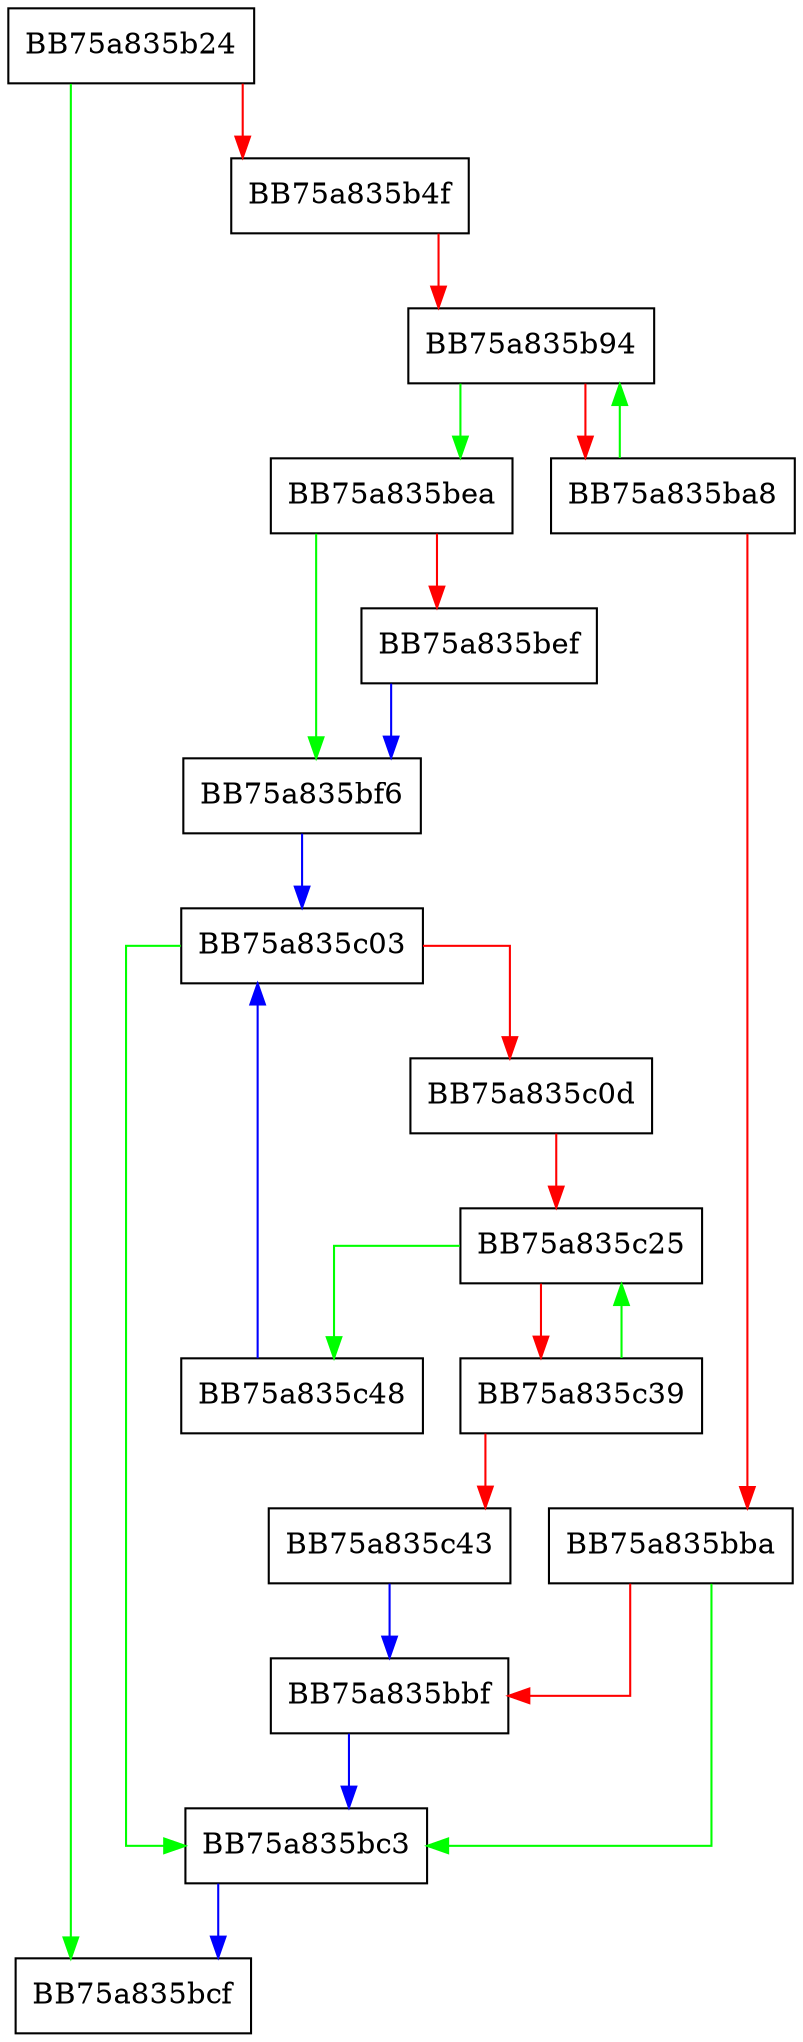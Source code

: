 digraph _Unchecked_erase {
  node [shape="box"];
  graph [splines=ortho];
  BB75a835b24 -> BB75a835bcf [color="green"];
  BB75a835b24 -> BB75a835b4f [color="red"];
  BB75a835b4f -> BB75a835b94 [color="red"];
  BB75a835b94 -> BB75a835bea [color="green"];
  BB75a835b94 -> BB75a835ba8 [color="red"];
  BB75a835ba8 -> BB75a835b94 [color="green"];
  BB75a835ba8 -> BB75a835bba [color="red"];
  BB75a835bba -> BB75a835bc3 [color="green"];
  BB75a835bba -> BB75a835bbf [color="red"];
  BB75a835bbf -> BB75a835bc3 [color="blue"];
  BB75a835bc3 -> BB75a835bcf [color="blue"];
  BB75a835bea -> BB75a835bf6 [color="green"];
  BB75a835bea -> BB75a835bef [color="red"];
  BB75a835bef -> BB75a835bf6 [color="blue"];
  BB75a835bf6 -> BB75a835c03 [color="blue"];
  BB75a835c03 -> BB75a835bc3 [color="green"];
  BB75a835c03 -> BB75a835c0d [color="red"];
  BB75a835c0d -> BB75a835c25 [color="red"];
  BB75a835c25 -> BB75a835c48 [color="green"];
  BB75a835c25 -> BB75a835c39 [color="red"];
  BB75a835c39 -> BB75a835c25 [color="green"];
  BB75a835c39 -> BB75a835c43 [color="red"];
  BB75a835c43 -> BB75a835bbf [color="blue"];
  BB75a835c48 -> BB75a835c03 [color="blue"];
}